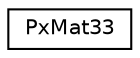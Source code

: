 digraph "Graphical Class Hierarchy"
{
  edge [fontname="Helvetica",fontsize="10",labelfontname="Helvetica",labelfontsize="10"];
  node [fontname="Helvetica",fontsize="10",shape=record];
  rankdir="LR";
  Node0 [label="PxMat33",height=0.2,width=0.4,color="black", fillcolor="white", style="filled",URL="$classPxMat33.html",tooltip="3x3 matrix class "];
}

